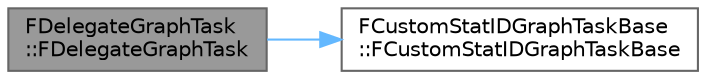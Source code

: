 digraph "FDelegateGraphTask::FDelegateGraphTask"
{
 // INTERACTIVE_SVG=YES
 // LATEX_PDF_SIZE
  bgcolor="transparent";
  edge [fontname=Helvetica,fontsize=10,labelfontname=Helvetica,labelfontsize=10];
  node [fontname=Helvetica,fontsize=10,shape=box,height=0.2,width=0.4];
  rankdir="LR";
  Node1 [id="Node000001",label="FDelegateGraphTask\l::FDelegateGraphTask",height=0.2,width=0.4,color="gray40", fillcolor="grey60", style="filled", fontcolor="black",tooltip="Task constructor."];
  Node1 -> Node2 [id="edge1_Node000001_Node000002",color="steelblue1",style="solid",tooltip=" "];
  Node2 [id="Node000002",label="FCustomStatIDGraphTaskBase\l::FCustomStatIDGraphTaskBase",height=0.2,width=0.4,color="grey40", fillcolor="white", style="filled",URL="$d5/d2a/classFCustomStatIDGraphTaskBase.html#a70f9f354166e7e6f117e76805cf001aa",tooltip="Constructor."];
}

